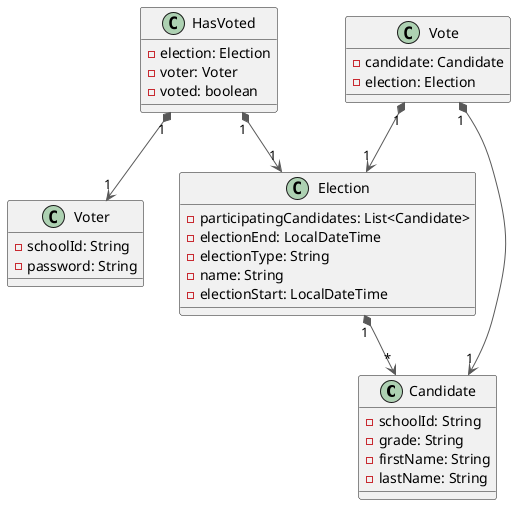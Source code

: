 @startuml

top to bottom direction

class Candidate {
  - schoolId: String
  - grade: String
  - firstName: String
  - lastName: String
}
class Election {
  - participatingCandidates: List<Candidate>
  - electionEnd: LocalDateTime
  - electionType: String
  - name: String
  - electionStart: LocalDateTime
}
class HasVoted {
  - election: Election
  - voter: Voter
  - voted: boolean
}
class Vote {
  - candidate: Candidate
  - election: Election
}
class Voter {
  - schoolId: String
  - password: String
}

Election  "1" *-[#595959,plain]-> "*" Candidate
HasVoted  "1" *-[#595959,plain]-> "1" Election
HasVoted  "1" *-[#595959,plain]-> "1" Voter
Vote      "1" *-[#595959,plain]-> "1" Candidate
Vote      "1" *-[#595959,plain]-> "1" Election
@enduml
